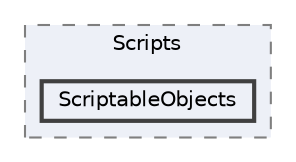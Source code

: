 digraph "Bloberts/Scripts/ScriptableObjects"
{
 // LATEX_PDF_SIZE
  bgcolor="transparent";
  edge [fontname=Helvetica,fontsize=10,labelfontname=Helvetica,labelfontsize=10];
  node [fontname=Helvetica,fontsize=10,shape=box,height=0.2,width=0.4];
  compound=true
  subgraph clusterdir_b017b23b6c166943dedabb93b8dc1c36 {
    graph [ bgcolor="#edf0f7", pencolor="grey50", label="Scripts", fontname=Helvetica,fontsize=10 style="filled,dashed", URL="dir_b017b23b6c166943dedabb93b8dc1c36.html",tooltip=""]
  dir_c0431fa459bf94adc05274a46b6c273a [label="ScriptableObjects", fillcolor="#edf0f7", color="grey25", style="filled,bold", URL="dir_c0431fa459bf94adc05274a46b6c273a.html",tooltip=""];
  }
}
